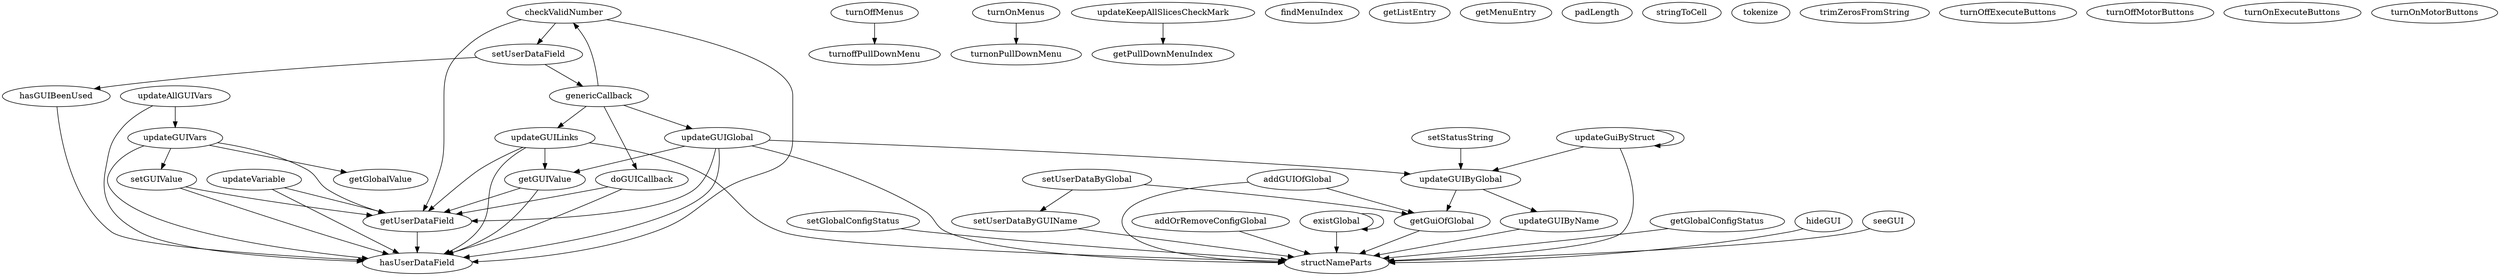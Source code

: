 /* Created by mdot for Matlab */
digraph m2html {
  addGUIOfGlobal -> getGuiOfGlobal;
  addGUIOfGlobal -> structNameParts;
  addOrRemoveConfigGlobal -> structNameParts;
  checkValidNumber -> getUserDataField;
  checkValidNumber -> hasUserDataField;
  checkValidNumber -> setUserDataField;
  doGUICallback -> getUserDataField;
  doGUICallback -> hasUserDataField;
  existGlobal -> existGlobal;
  existGlobal -> structNameParts;
  genericCallback -> checkValidNumber;
  genericCallback -> doGUICallback;
  genericCallback -> updateGUIGlobal;
  genericCallback -> updateGUILinks;
  getGUIValue -> getUserDataField;
  getGUIValue -> hasUserDataField;
  getGlobalConfigStatus -> structNameParts;
  getGuiOfGlobal -> structNameParts;
  getUserDataField -> hasUserDataField;
  hasGUIBeenUsed -> hasUserDataField;
  hideGUI -> structNameParts;
  seeGUI -> structNameParts;
  setGUIValue -> getUserDataField;
  setGUIValue -> hasUserDataField;
  setGlobalConfigStatus -> structNameParts;
  setStatusString -> updateGUIByGlobal;
  setUserDataByGUIName -> structNameParts;
  setUserDataByGlobal -> getGuiOfGlobal;
  setUserDataByGlobal -> setUserDataByGUIName;
  setUserDataField -> genericCallback;
  setUserDataField -> hasGUIBeenUsed;
  turnOffMenus -> turnoffPullDownMenu;
  turnOnMenus -> turnonPullDownMenu;
  updateAllGUIVars -> hasUserDataField;
  updateAllGUIVars -> updateGUIVars;
  updateGUIByGlobal -> getGuiOfGlobal;
  updateGUIByGlobal -> updateGUIByName;
  updateGUIByName -> structNameParts;
  updateGUIGlobal -> getGUIValue;
  updateGUIGlobal -> getUserDataField;
  updateGUIGlobal -> hasUserDataField;
  updateGUIGlobal -> structNameParts;
  updateGUIGlobal -> updateGUIByGlobal;
  updateGUILinks -> getGUIValue;
  updateGUILinks -> getUserDataField;
  updateGUILinks -> hasUserDataField;
  updateGUILinks -> structNameParts;
  updateGUIVars -> getGlobalValue;
  updateGUIVars -> getUserDataField;
  updateGUIVars -> hasUserDataField;
  updateGUIVars -> setGUIValue;
  updateGuiByStruct -> structNameParts;
  updateGuiByStruct -> updateGUIByGlobal;
  updateGuiByStruct -> updateGuiByStruct;
  updateKeepAllSlicesCheckMark -> getPullDownMenuIndex;
  updateVariable -> getUserDataField;
  updateVariable -> hasUserDataField;

  addGUIOfGlobal [URL="addGUIOfGlobal.html"];
  addOrRemoveConfigGlobal [URL="addOrRemoveConfigGlobal.html"];
  checkValidNumber [URL="checkValidNumber.html"];
  doGUICallback [URL="doGUICallback.html"];
  existGlobal [URL="existGlobal.html"];
  findMenuIndex [URL="findMenuIndex.html"];
  genericCallback [URL="genericCallback.html"];
  getGUIValue [URL="getGUIValue.html"];
  getGlobalConfigStatus [URL="getGlobalConfigStatus.html"];
  getGlobalValue [URL="getGlobalValue.html"];
  getGuiOfGlobal [URL="getGuiOfGlobal.html"];
  getListEntry [URL="getListEntry.html"];
  getMenuEntry [URL="getMenuEntry.html"];
  getPullDownMenuIndex [URL="getPullDownMenuIndex.html"];
  getUserDataField [URL="getUserDataField.html"];
  hasGUIBeenUsed [URL="hasGUIBeenUsed.html"];
  hasUserDataField [URL="hasUserDataField.html"];
  hideGUI [URL="hideGUI.html"];
  padLength [URL="padLength.html"];
  seeGUI [URL="seeGUI.html"];
  setGUIValue [URL="setGUIValue.html"];
  setGlobalConfigStatus [URL="setGlobalConfigStatus.html"];
  setStatusString [URL="setStatusString.html"];
  setUserDataByGUIName [URL="setUserDataByGUIName.html"];
  setUserDataByGlobal [URL="setUserDataByGlobal.html"];
  setUserDataField [URL="setUserDataField.html"];
  stringToCell [URL="stringToCell.html"];
  structNameParts [URL="structNameParts.html"];
  tokenize [URL="tokenize.html"];
  trimZerosFromString [URL="trimZerosFromString.html"];
  turnOffExecuteButtons [URL="turnOffExecuteButtons.html"];
  turnOffMenus [URL="turnOffMenus.html"];
  turnOffMotorButtons [URL="turnOffMotorButtons.html"];
  turnOnExecuteButtons [URL="turnOnExecuteButtons.html"];
  turnOnMenus [URL="turnOnMenus.html"];
  turnOnMotorButtons [URL="turnOnMotorButtons.html"];
  turnoffPullDownMenu [URL="turnoffPullDownMenu.html"];
  turnonPullDownMenu [URL="turnonPullDownMenu.html"];
  updateAllGUIVars [URL="updateAllGUIVars.html"];
  updateGUIByGlobal [URL="updateGUIByGlobal.html"];
  updateGUIByName [URL="updateGUIByName.html"];
  updateGUIGlobal [URL="updateGUIGlobal.html"];
  updateGUILinks [URL="updateGUILinks.html"];
  updateGUIVars [URL="updateGUIVars.html"];
  updateGuiByStruct [URL="updateGuiByStruct.html"];
  updateKeepAllSlicesCheckMark [URL="updateKeepAllSlicesCheckMark.html"];
  updateVariable [URL="updateVariable.html"];
}
